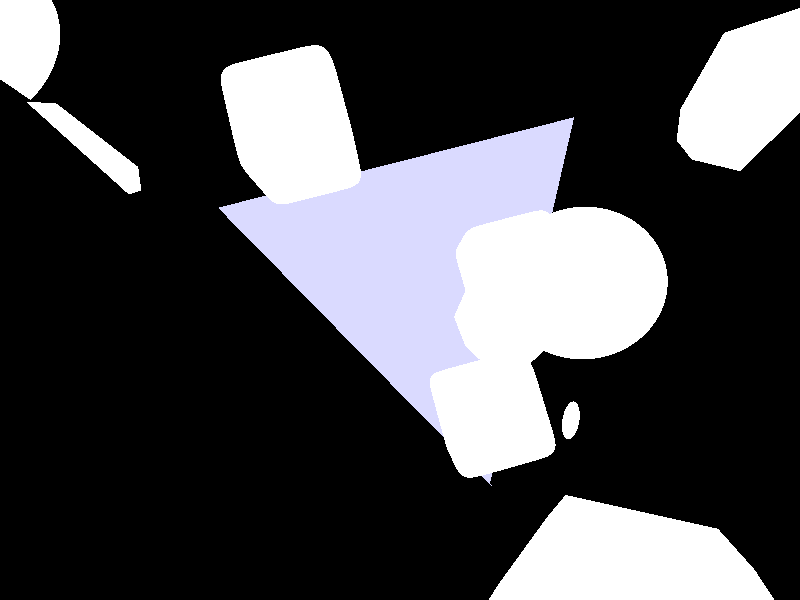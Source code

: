 #include "colors.inc"
#include "textures.inc"
#include "glass.inc"
#include "metals.inc"
#include "golds.inc"
#include "stones.inc"
#include "woods.inc"
#include "shapes.inc"
#include "shapes2.inc"
#include "functions.inc"
#include "math.inc"
#include "transforms.inc"

#version 3.7;

plane { y, -1
	pigment {color rgb <.7,.7,1> }
}

plane { y, 100
	pigment {color rgb <.9,.7,.3> }
}

global_settings { max_trace_level 7 }

#declare mirror =
/*union{
object{ // Wire_Box(A, B, WireRadius, UseMerge)
        Wire_Box(<-1.2,2,.1> <1.2,-.1,0>, 0.10   , 0)  
       
         texture{ DMFDarkOak
                normal { wood 0.5 scale 0.3 turbulence 0.1}
                finish { phong 1 } 
                rotate<60,0,45> scale 0.25
              } // end of texture 

               
        scale<1,1,1>  rotate<0, 0,0> translate<0,0.1,0>
      } // --------------------------------------------- 
*/
box{<-1,6,.1> <1,0,0>
	finish{reflection 1}
}


//}
;

#declare bai = 6;
#declare hen = 6*sqrt(3)/2-.3;

camera {
	//location <0, 40, -hen*.8>
	location <0, 21+sin(-.6+clock*2*3.14)*16, -hen*1.2>
	look_at <0, 4, -hen>
	angle 90
	rotate <0,cos(clock*2*3.14)*15,0>
}

light_source { <-0, 50, -hen> color rgb 1.6 }


object{mirror
	scale bai
	}
object{mirror
	scale bai
	rotate y*120
	translate <bai/2,0-.2,-hen>
	}
object{mirror
	scale bai
	rotate y*-120
	translate <-bai/2,0+.24,-hen>
	}

#declare Sd=seed(777);


#ifndef (MANGEKYO)
	#declare MANGEKYO=1;
	#declare MNum = 8*4;
	#declare Num = MNum;
	#declare Prm = array[Num][9];
	#declare Num = Num - 1;

	#while ( Num >= 0)
		#declare Prm[Num][0] = rand(Sd)*bai*2-bai;
		#declare Prm[Num][1] = -rand(Sd)*hen*2;
		#declare Prm[Num][7] = rand(Sd)*bai*6*.3+1;
		
		#declare Prm[Num][2] = rand(Sd)*.92 +.08;
		#declare Prm[Num][3] = rand(Sd)*.92 +.08;
		#declare Prm[Num][4] = rand(Sd)*.92 +.08;
		#if (Prm[Num][2]+Prm[Num][3]+Prm[Num][4] > 2.1 & rand(Sd) > .7)
			#declare id =2+int(rand(Sd)*3.0001);
			#declare Prm[Num][id] = Prm[Num][id] *.05; 
			#declare id =mod(id-2+int(rand(Sd)*1.999),3)+2;
			#declare Prm[Num][id] = rand(Sd)*.08+.092 ; 
		#end
		
		#declare Prm[Num][5] = (rand(Sd)*2-1)*bai*2.4;
		#declare Prm[Num][6] = (rand(Sd)*2-1)*bai*2.8;
		#declare Prm[Num][8] = int(rand(Sd)*4);
		#declare Num = Num - 1;
	#end
	
#end

#declare Num = MNum;
#declare Num = Num - 1;



#while ( Num >= 0)
	#if (clock <.5)
		#declare tx = Prm[Num][0]+Prm[Num][5]*clock;
		#declare tz = Prm[Num][1]+Prm[Num][6]*clock;
	#else
		#declare tx = Prm[Num][0]-Prm[Num][5]*(clock-1);
		#declare tz = Prm[Num][1]-Prm[Num][6]*(clock-1);
	#end
	sphere{<tx,Prm[Num][7],tz> , 1
		#switch (Prm[Num][8])
			#case (0)
				pigment {color rgb <Prm[Num][2],Prm[Num][3],Prm[Num][4]>}
				finish{diffuse 0.95}
				finish{reflection .9}
			#break
			#case (1)
				texture{
					pigment {color Clear}
					finish { F_Glass1 }
				}
				interior {I_Glass1 fade_color color rgb <Prm[Num][2],Prm[Num][3],Prm[Num][4]>}
			#break
			#default
				pigment {color rgb <Prm[Num][2],Prm[Num][3],Prm[Num][4]>}
			#break
		#end
	}

	#declare Num = Num - 1;
	#if (Num < MNum/2)
		#declare tx = Prm[Num][0]+Prm[Num][5]*cos(clock*2*3.14);
		#declare tz = Prm[Num][1]+Prm[Num][6]*sin(clock*2*3.14);;
	#else
		#if (clock <.5)
			#declare tx = Prm[Num][0]+Prm[Num][5]*clock;
			#declare tz = Prm[Num][1]+Prm[Num][6]*clock;
		#else
			#declare tx = Prm[Num][0]-Prm[Num][5]*(clock-1);
			#declare tz = Prm[Num][1]-Prm[Num][6]*(clock-1);
		#end
	#end
	cylinder{<tx,Prm[Num][7]-1,tz> <tx,Prm[Num][7]+1,tz>, 1
//		pigment {color rgb <Prm[Num][2],Prm[Num][3],Prm[Num][4]>}
				texture{
					pigment {color Clear}
					finish { F_Glass2 }
				}
				interior {I_Glass2 fade_color color rgb <Prm[Num][2],Prm[Num][3],Prm[Num][4]>}
		#if (mod(int(Num/4),3) = 0)
			rotate <0,0,90>
		#else
			#if (mod(int(Num/4),3) = 1)
				rotate <90,0,0>
			#end
		#end 
	}

	#declare Num = Num - 1;
	#if (clock <.5)
		#declare tx = Prm[Num][0]+Prm[Num][5]*clock;
		#declare tz = Prm[Num][1]+Prm[Num][6]*clock;
	#else
		#declare tx = Prm[Num][0]-Prm[Num][5]*(clock-1);
		#declare tz = Prm[Num][1]-Prm[Num][6]*(clock-1);
	#end
	superellipsoid{ <0.25,0.25> 
     //texture{ pigment {color rgb <Prm[Num][2],Prm[Num][3],Prm[Num][4]>}
     //              finish { phong 1 }
     //       } // end of texture
	texture{
		pigment {color Clear}
		finish { F_Glass3 }
	}
	interior {I_Glass3 fade_color color rgb <Prm[Num][2],Prm[Num][3],Prm[Num][4]>}
     scale <1,1,1> 
     rotate<0,0,0> 
     translate<tx,Prm[Num][7],tz>
   } // -------------- end superellipsoid


	#declare Num = Num - 1;
	#if (clock <.5)
		#declare tx = Prm[Num][0]+Prm[Num][5]*clock;
		#declare tz = Prm[Num][1]+Prm[Num][6]*clock;
	#else
		#declare tx = Prm[Num][0]-Prm[Num][5]*(clock-1);
		#declare tz = Prm[Num][1]-Prm[Num][6]*(clock-1);
	#end
	object{ Dodecahedron  
        scale <1,1,1>
				texture{
					pigment {color Clear}//rgbf <Prm[Num][2],Prm[Num][3],Prm[Num][4],.2>}
					finish { F_Glass4 }
				}
				interior {I_Glass4 fade_color color rgb <Prm[Num][2],Prm[Num][3],Prm[Num][4]>}
/*        texture { pigment {color rgb <Prm[Num][2],Prm[Num][3],Prm[Num][4]>}
                  normal { crackle 1.75 scale 0.25 turbulence 0.2 }
                  finish { phong 0.3 reflection{ 0.35 metallic 0.5 } }
                }
 */        scale <1,1,1>*1  rotate<0,0,0> translate<tx,Prm[Num][7],tz>
       } // end of object

	#declare Num = Num - 1;
#end

/*
box{<-bai,0,0><bai,0.1,-hen*2>
	pigment {color rgb <1,1,1>}
}*/
